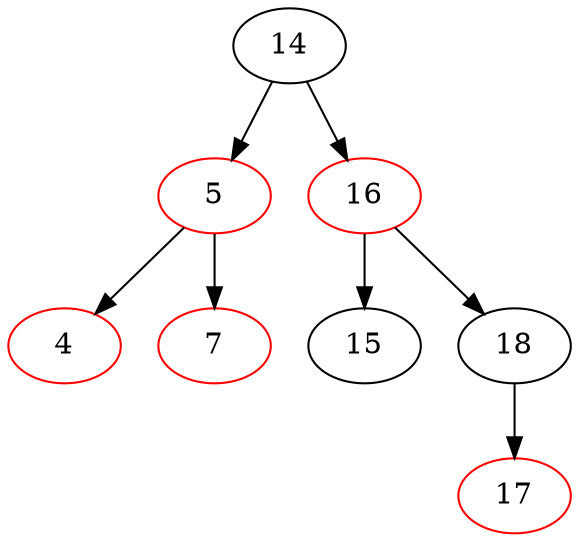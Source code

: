 // Created by rbtree.write_dot()
digraph red_black_tree {
  N140465684076304 [label="14", color="black"];
  N140465684076240 [label="5", color="red"];
  N140465684075920 [label="4", color="red"];
  N140465684076240 -> N140465684075920 ;
  N140465684075984 [label="7", color="red"];
  N140465684076240 -> N140465684075984 ;
  N140465684076304 -> N140465684076240 ;
  N140465684076432 [label="16", color="red"];
  N140465684076112 [label="15", color="black"];
  N140465684076432 -> N140465684076112 ;
  N140465684076368 [label="18", color="black"];
  N140465684076496 [label="17", color="red"];
  N140465684076368 -> N140465684076496 ;
  N140465684076432 -> N140465684076368 ;
  N140465684076304 -> N140465684076432 ;
}
